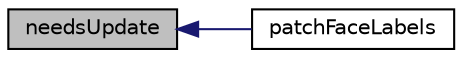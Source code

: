 digraph "needsUpdate"
{
  bgcolor="transparent";
  edge [fontname="Helvetica",fontsize="10",labelfontname="Helvetica",labelfontsize="10"];
  node [fontname="Helvetica",fontsize="10",shape=record];
  rankdir="LR";
  Node507 [label="needsUpdate",height=0.2,width=0.4,color="black", fillcolor="grey75", style="filled", fontcolor="black"];
  Node507 -> Node508 [dir="back",color="midnightblue",fontsize="10",style="solid",fontname="Helvetica"];
  Node508 [label="patchFaceLabels",height=0.2,width=0.4,color="black",URL="$a30641.html#aec48b6a259a69fd77c1e0bb184df3872"];
}
